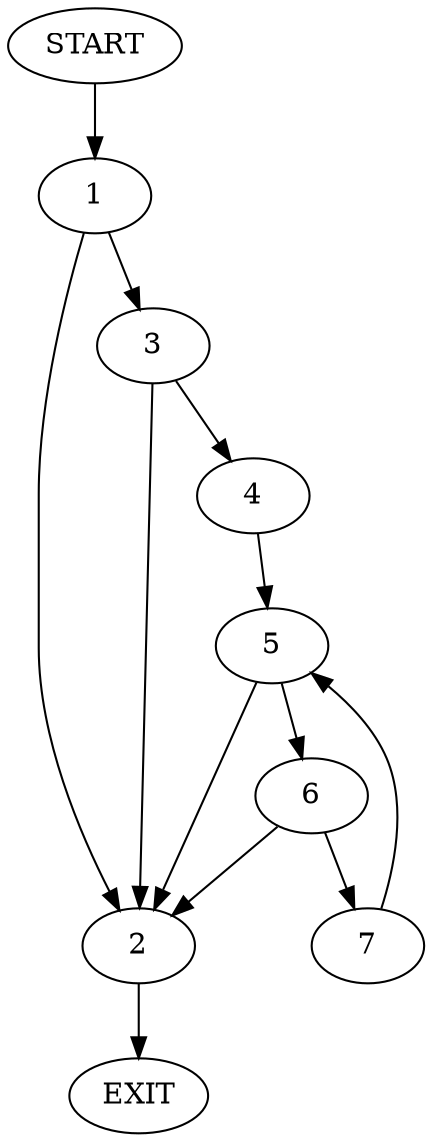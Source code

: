 digraph {
0 [label="START"]
8 [label="EXIT"]
0 -> 1
1 -> 2
1 -> 3
3 -> 2
3 -> 4
2 -> 8
4 -> 5
5 -> 2
5 -> 6
6 -> 2
6 -> 7
7 -> 5
}
